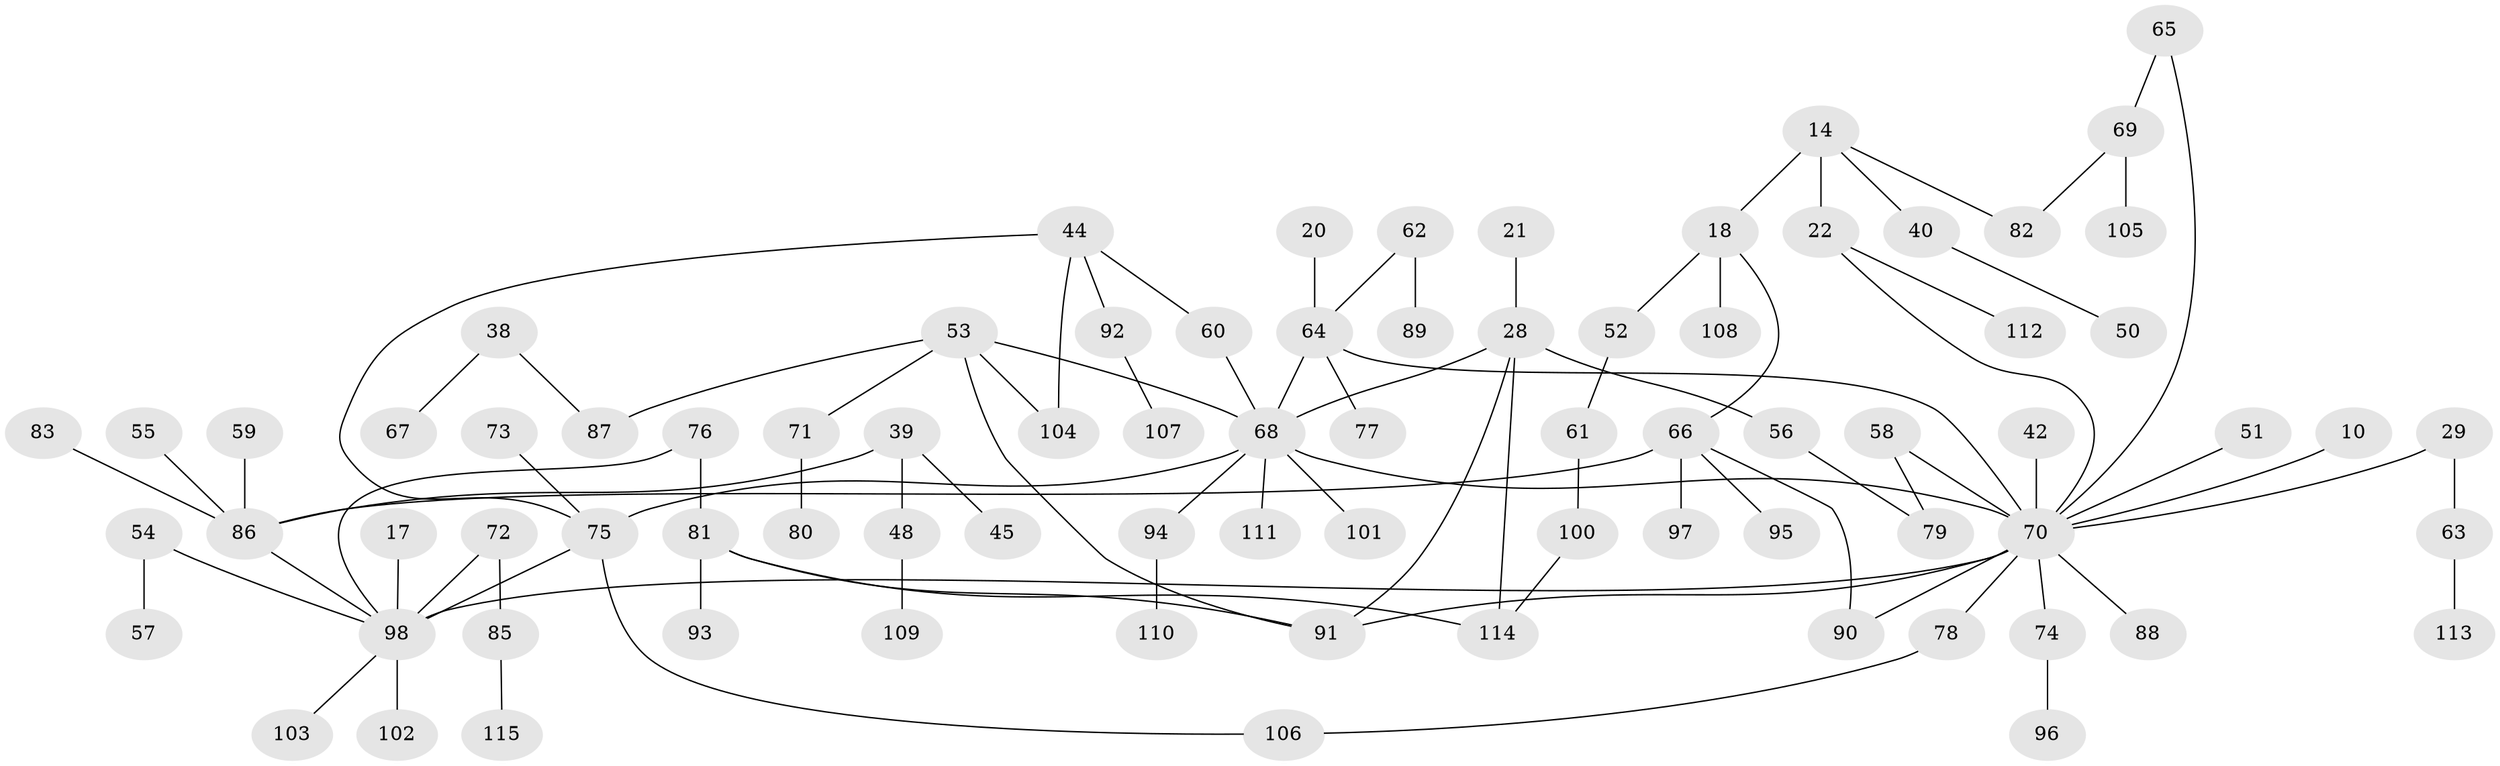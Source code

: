 // original degree distribution, {9: 0.008695652173913044, 4: 0.0782608695652174, 7: 0.008695652173913044, 5: 0.06956521739130435, 3: 0.1391304347826087, 6: 0.017391304347826087, 1: 0.33043478260869563, 2: 0.34782608695652173}
// Generated by graph-tools (version 1.1) at 2025/44/03/04/25 21:44:41]
// undirected, 80 vertices, 93 edges
graph export_dot {
graph [start="1"]
  node [color=gray90,style=filled];
  10;
  14;
  17;
  18;
  20;
  21;
  22 [super="+12"];
  28 [super="+9+26"];
  29;
  38;
  39;
  40 [super="+36"];
  42;
  44;
  45;
  48;
  50;
  51;
  52;
  53 [super="+49+46+15"];
  54;
  55;
  56 [super="+34+47"];
  57;
  58;
  59;
  60;
  61;
  62;
  63;
  64 [super="+4"];
  65;
  66 [super="+35"];
  67;
  68 [super="+33+27+43"];
  69;
  70 [super="+3+41"];
  71;
  72;
  73;
  74;
  75 [super="+32"];
  76;
  77;
  78;
  79;
  80;
  81;
  82;
  83;
  85;
  86 [super="+19+30"];
  87 [super="+16"];
  88;
  89;
  90;
  91 [super="+37+84"];
  92;
  93;
  94;
  95;
  96;
  97;
  98 [super="+13"];
  100;
  101;
  102;
  103;
  104;
  105;
  106;
  107;
  108;
  109;
  110;
  111;
  112;
  113;
  114 [super="+99"];
  115;
  10 -- 70;
  14 -- 18;
  14 -- 22 [weight=2];
  14 -- 82;
  14 -- 40;
  17 -- 98;
  18 -- 52;
  18 -- 66;
  18 -- 108;
  20 -- 64;
  21 -- 28;
  22 -- 112;
  22 -- 70;
  28 -- 114 [weight=2];
  28 -- 91;
  28 -- 56;
  28 -- 68;
  29 -- 63;
  29 -- 70;
  38 -- 67;
  38 -- 87;
  39 -- 45;
  39 -- 48;
  39 -- 86;
  40 -- 50;
  42 -- 70;
  44 -- 60;
  44 -- 92;
  44 -- 104;
  44 -- 75;
  48 -- 109;
  51 -- 70;
  52 -- 61;
  53 -- 71;
  53 -- 91 [weight=2];
  53 -- 87;
  53 -- 104;
  53 -- 68;
  54 -- 57;
  54 -- 98;
  55 -- 86;
  56 -- 79;
  58 -- 79;
  58 -- 70;
  59 -- 86;
  60 -- 68;
  61 -- 100;
  62 -- 89;
  62 -- 64;
  63 -- 113;
  64 -- 77;
  64 -- 70;
  64 -- 68;
  65 -- 69;
  65 -- 70;
  66 -- 97;
  66 -- 90;
  66 -- 95;
  66 -- 86;
  68 -- 94;
  68 -- 111;
  68 -- 101;
  68 -- 70;
  68 -- 75;
  69 -- 82;
  69 -- 105;
  70 -- 98 [weight=2];
  70 -- 90;
  70 -- 74;
  70 -- 78;
  70 -- 88;
  70 -- 91 [weight=2];
  71 -- 80;
  72 -- 85;
  72 -- 98;
  73 -- 75;
  74 -- 96;
  75 -- 98;
  75 -- 106;
  76 -- 81;
  76 -- 98;
  78 -- 106;
  81 -- 93;
  81 -- 114 [weight=2];
  81 -- 91;
  83 -- 86;
  85 -- 115;
  86 -- 98 [weight=2];
  92 -- 107;
  94 -- 110;
  98 -- 103;
  98 -- 102;
  100 -- 114;
}
